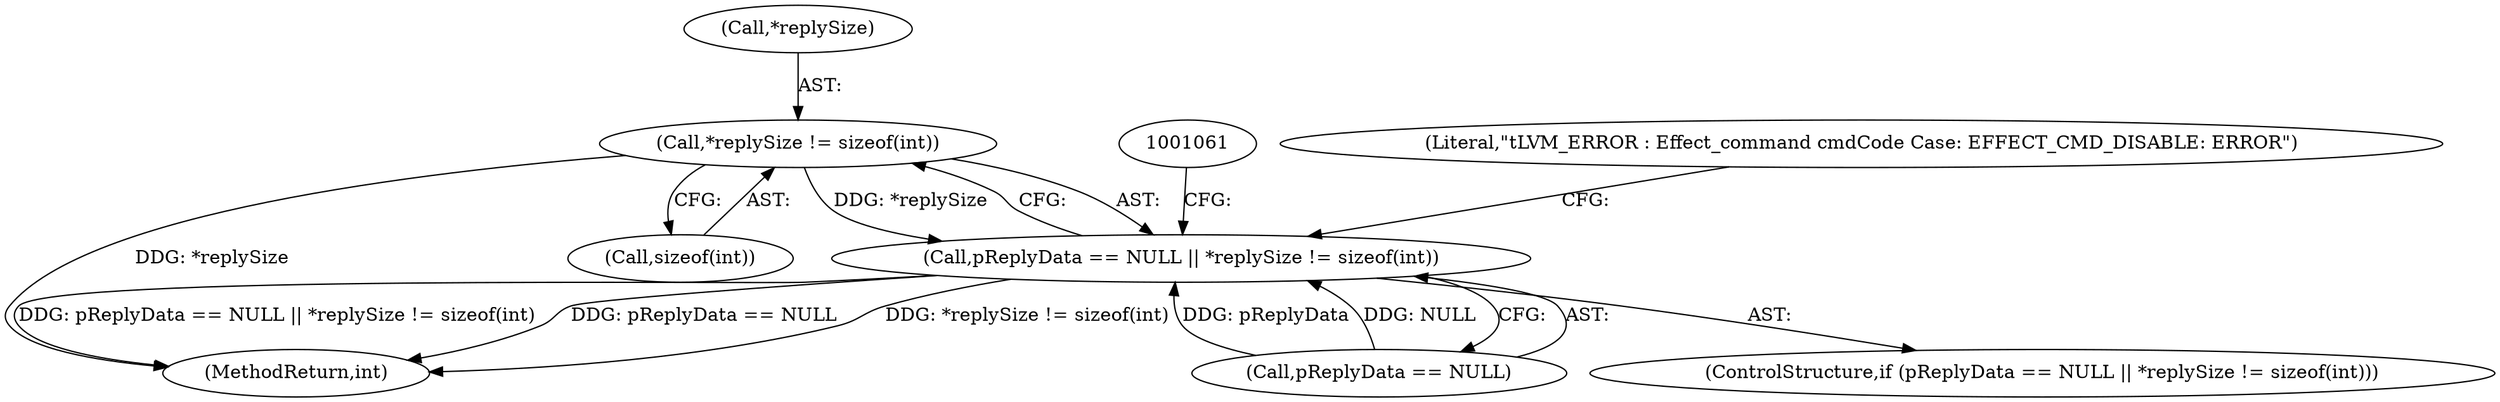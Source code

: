 digraph "0_Android_aeea52da00d210587fb3ed895de3d5f2e0264c88_4@API" {
"1001047" [label="(Call,*replySize != sizeof(int))"];
"1001043" [label="(Call,pReplyData == NULL || *replySize != sizeof(int))"];
"1001042" [label="(ControlStructure,if (pReplyData == NULL || *replySize != sizeof(int)))"];
"1001424" [label="(MethodReturn,int)"];
"1001050" [label="(Call,sizeof(int))"];
"1001048" [label="(Call,*replySize)"];
"1001044" [label="(Call,pReplyData == NULL)"];
"1001054" [label="(Literal,\"\tLVM_ERROR : Effect_command cmdCode Case: EFFECT_CMD_DISABLE: ERROR\")"];
"1001047" [label="(Call,*replySize != sizeof(int))"];
"1001043" [label="(Call,pReplyData == NULL || *replySize != sizeof(int))"];
"1001047" -> "1001043"  [label="AST: "];
"1001047" -> "1001050"  [label="CFG: "];
"1001048" -> "1001047"  [label="AST: "];
"1001050" -> "1001047"  [label="AST: "];
"1001043" -> "1001047"  [label="CFG: "];
"1001047" -> "1001424"  [label="DDG: *replySize"];
"1001047" -> "1001043"  [label="DDG: *replySize"];
"1001043" -> "1001042"  [label="AST: "];
"1001043" -> "1001044"  [label="CFG: "];
"1001044" -> "1001043"  [label="AST: "];
"1001054" -> "1001043"  [label="CFG: "];
"1001061" -> "1001043"  [label="CFG: "];
"1001043" -> "1001424"  [label="DDG: pReplyData == NULL"];
"1001043" -> "1001424"  [label="DDG: *replySize != sizeof(int)"];
"1001043" -> "1001424"  [label="DDG: pReplyData == NULL || *replySize != sizeof(int)"];
"1001044" -> "1001043"  [label="DDG: pReplyData"];
"1001044" -> "1001043"  [label="DDG: NULL"];
}
